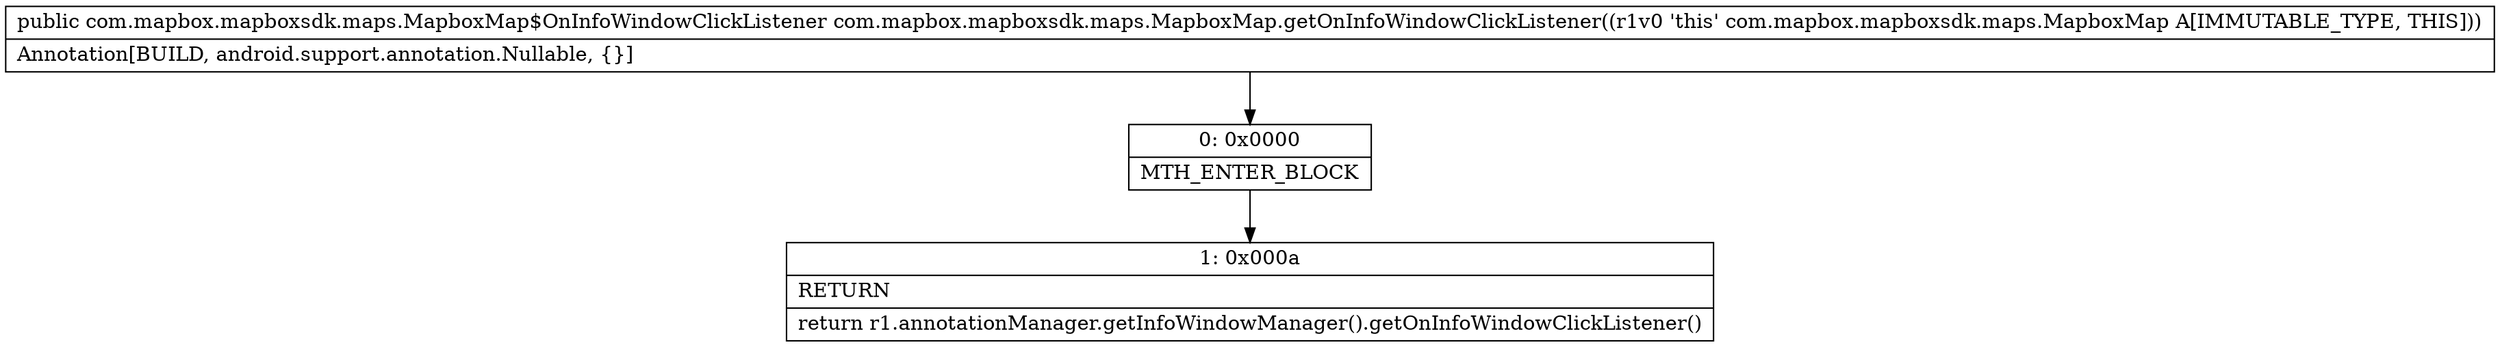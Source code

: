 digraph "CFG forcom.mapbox.mapboxsdk.maps.MapboxMap.getOnInfoWindowClickListener()Lcom\/mapbox\/mapboxsdk\/maps\/MapboxMap$OnInfoWindowClickListener;" {
Node_0 [shape=record,label="{0\:\ 0x0000|MTH_ENTER_BLOCK\l}"];
Node_1 [shape=record,label="{1\:\ 0x000a|RETURN\l|return r1.annotationManager.getInfoWindowManager().getOnInfoWindowClickListener()\l}"];
MethodNode[shape=record,label="{public com.mapbox.mapboxsdk.maps.MapboxMap$OnInfoWindowClickListener com.mapbox.mapboxsdk.maps.MapboxMap.getOnInfoWindowClickListener((r1v0 'this' com.mapbox.mapboxsdk.maps.MapboxMap A[IMMUTABLE_TYPE, THIS]))  | Annotation[BUILD, android.support.annotation.Nullable, \{\}]\l}"];
MethodNode -> Node_0;
Node_0 -> Node_1;
}

